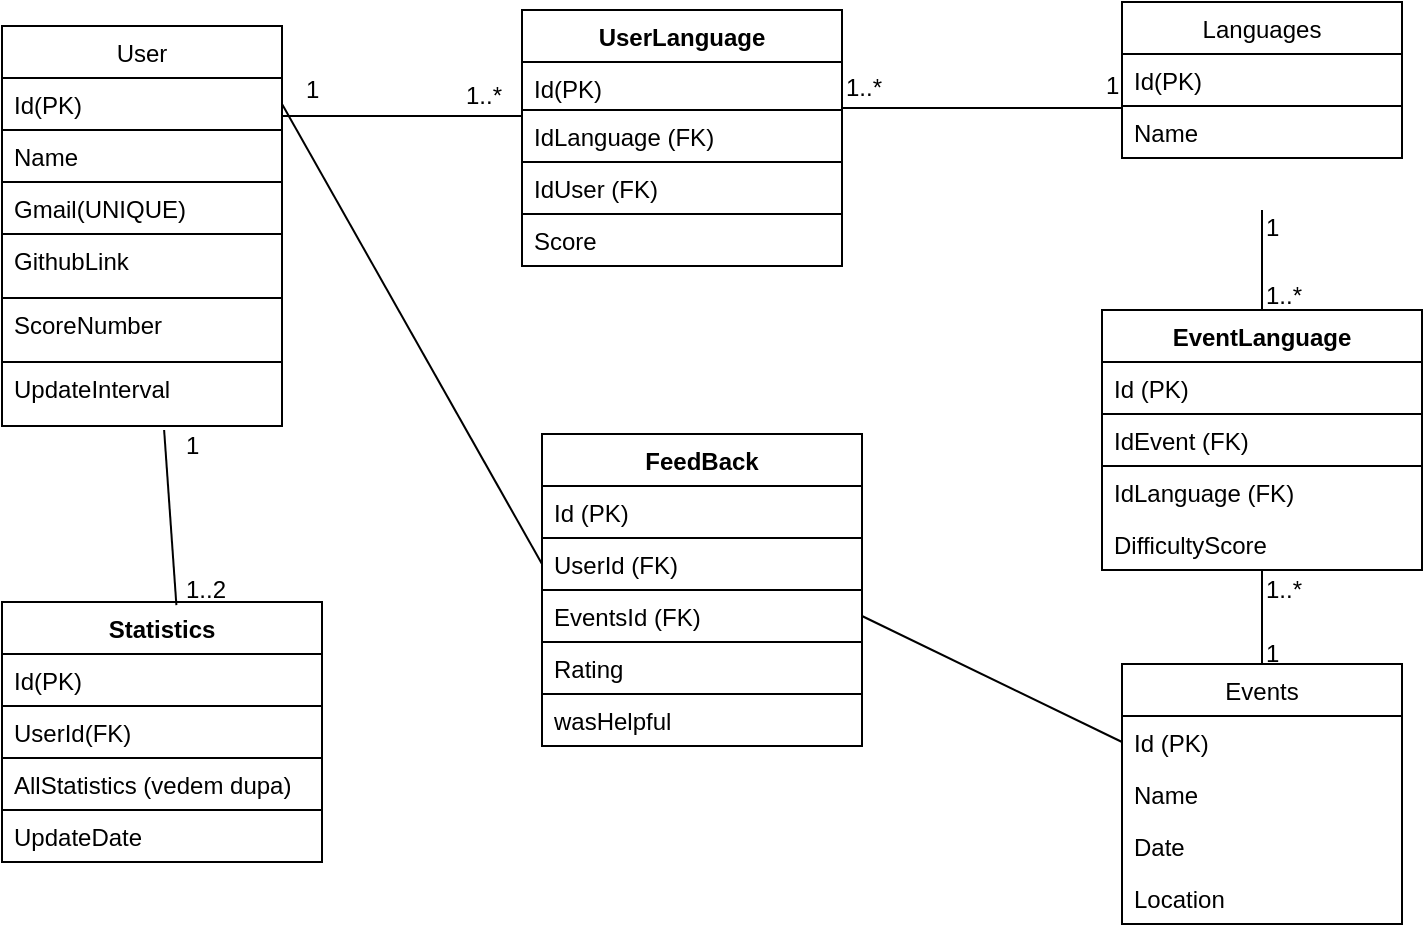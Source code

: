 <mxfile version="10.6.3" type="device"><diagram id="OFsBPtxSie8t1rAwATXr" name="Page-1"><mxGraphModel dx="1354" dy="797" grid="1" gridSize="10" guides="1" tooltips="1" connect="1" arrows="1" fold="1" page="1" pageScale="1" pageWidth="850" pageHeight="1100" math="0" shadow="0"><root><mxCell id="0"/><mxCell id="1" parent="0"/><mxCell id="tb5GHiX06r5hP50zuIlM-1" value="User" style="swimlane;fontStyle=0;childLayout=stackLayout;horizontal=1;startSize=26;fillColor=none;horizontalStack=0;resizeParent=1;resizeParentMax=0;resizeLast=0;collapsible=1;marginBottom=0;labelBorderColor=none;" parent="1" vertex="1"><mxGeometry x="40" y="75" width="140" height="200" as="geometry"><mxRectangle x="150" y="85" width="80" height="26" as="alternateBounds"/></mxGeometry></mxCell><mxCell id="tb5GHiX06r5hP50zuIlM-2" value="Id(PK)" style="text;strokeColor=#000000;fillColor=none;align=left;verticalAlign=top;spacingLeft=4;spacingRight=4;overflow=hidden;rotatable=0;points=[[0,0.5],[1,0.5]];portConstraint=eastwest;labelBorderColor=none;labelBackgroundColor=none;" parent="tb5GHiX06r5hP50zuIlM-1" vertex="1"><mxGeometry y="26" width="140" height="26" as="geometry"/></mxCell><mxCell id="tb5GHiX06r5hP50zuIlM-9" value="Name" style="text;strokeColor=#000000;fillColor=none;align=left;verticalAlign=top;spacingLeft=4;spacingRight=4;overflow=hidden;rotatable=0;points=[[0,0.5],[1,0.5]];portConstraint=eastwest;" parent="tb5GHiX06r5hP50zuIlM-1" vertex="1"><mxGeometry y="52" width="140" height="26" as="geometry"/></mxCell><mxCell id="tb5GHiX06r5hP50zuIlM-3" value="Gmail(UNIQUE)" style="text;strokeColor=#000000;fillColor=none;align=left;verticalAlign=top;spacingLeft=4;spacingRight=4;overflow=hidden;rotatable=0;points=[[0,0.5],[1,0.5]];portConstraint=eastwest;" parent="tb5GHiX06r5hP50zuIlM-1" vertex="1"><mxGeometry y="78" width="140" height="26" as="geometry"/></mxCell><mxCell id="3X-4LfFdxe0jUBFeHBvc-1" value="GithubLink" style="text;strokeColor=#000000;fillColor=none;align=left;verticalAlign=top;spacingLeft=4;spacingRight=4;overflow=hidden;rotatable=0;points=[[0,0.5],[1,0.5]];portConstraint=eastwest;" vertex="1" parent="tb5GHiX06r5hP50zuIlM-1"><mxGeometry y="104" width="140" height="32" as="geometry"/></mxCell><mxCell id="3X-4LfFdxe0jUBFeHBvc-3" value="ScoreNumber" style="text;strokeColor=#000000;fillColor=none;align=left;verticalAlign=top;spacingLeft=4;spacingRight=4;overflow=hidden;rotatable=0;points=[[0,0.5],[1,0.5]];portConstraint=eastwest;" vertex="1" parent="tb5GHiX06r5hP50zuIlM-1"><mxGeometry y="136" width="140" height="32" as="geometry"/></mxCell><mxCell id="tb5GHiX06r5hP50zuIlM-4" value="UpdateInterval" style="text;strokeColor=#000000;fillColor=none;align=left;verticalAlign=top;spacingLeft=4;spacingRight=4;overflow=hidden;rotatable=0;points=[[0,0.5],[1,0.5]];portConstraint=eastwest;" parent="tb5GHiX06r5hP50zuIlM-1" vertex="1"><mxGeometry y="168" width="140" height="32" as="geometry"/></mxCell><mxCell id="tb5GHiX06r5hP50zuIlM-5" value="Languages" style="swimlane;fontStyle=0;childLayout=stackLayout;horizontal=1;startSize=26;fillColor=none;horizontalStack=0;resizeParent=1;resizeParentMax=0;resizeLast=0;collapsible=1;marginBottom=0;" parent="1" vertex="1"><mxGeometry x="600" y="63" width="140" height="78" as="geometry"/></mxCell><mxCell id="tb5GHiX06r5hP50zuIlM-6" value="Id(PK)" style="text;strokeColor=#000000;fillColor=none;align=left;verticalAlign=top;spacingLeft=4;spacingRight=4;overflow=hidden;rotatable=0;points=[[0,0.5],[1,0.5]];portConstraint=eastwest;" parent="tb5GHiX06r5hP50zuIlM-5" vertex="1"><mxGeometry y="26" width="140" height="26" as="geometry"/></mxCell><mxCell id="tb5GHiX06r5hP50zuIlM-7" value="Name" style="text;strokeColor=#000000;fillColor=none;align=left;verticalAlign=top;spacingLeft=4;spacingRight=4;overflow=hidden;rotatable=0;points=[[0,0.5],[1,0.5]];portConstraint=eastwest;" parent="tb5GHiX06r5hP50zuIlM-5" vertex="1"><mxGeometry y="52" width="140" height="26" as="geometry"/></mxCell><mxCell id="tb5GHiX06r5hP50zuIlM-11" value="UserLanguage" style="swimlane;fontStyle=1;align=center;verticalAlign=top;childLayout=stackLayout;horizontal=1;startSize=26;horizontalStack=0;resizeParent=1;resizeParentMax=0;resizeLast=0;collapsible=1;marginBottom=0;labelBackgroundColor=none;strokeColor=#000000;html=0;" parent="1" vertex="1"><mxGeometry x="300" y="67" width="160" height="128" as="geometry"/></mxCell><mxCell id="tb5GHiX06r5hP50zuIlM-15" value="Id(PK)" style="text;strokeColor=#000000;fillColor=none;align=left;verticalAlign=top;spacingLeft=4;spacingRight=4;overflow=hidden;rotatable=0;points=[[0,0.5],[1,0.5]];portConstraint=eastwest;" parent="tb5GHiX06r5hP50zuIlM-11" vertex="1"><mxGeometry y="26" width="160" height="24" as="geometry"/></mxCell><mxCell id="tb5GHiX06r5hP50zuIlM-81" value="IdLanguage (FK)" style="text;strokeColor=#000000;fillColor=none;align=left;verticalAlign=top;spacingLeft=4;spacingRight=4;overflow=hidden;rotatable=0;points=[[0,0.5],[1,0.5]];portConstraint=eastwest;" parent="tb5GHiX06r5hP50zuIlM-11" vertex="1"><mxGeometry y="50" width="160" height="26" as="geometry"/></mxCell><mxCell id="tb5GHiX06r5hP50zuIlM-12" value="IdUser (FK)" style="text;strokeColor=#000000;fillColor=none;align=left;verticalAlign=top;spacingLeft=4;spacingRight=4;overflow=hidden;rotatable=0;points=[[0,0.5],[1,0.5]];portConstraint=eastwest;" parent="tb5GHiX06r5hP50zuIlM-11" vertex="1"><mxGeometry y="76" width="160" height="26" as="geometry"/></mxCell><mxCell id="tb5GHiX06r5hP50zuIlM-14" value="Score&#10;" style="text;strokeColor=#000000;fillColor=none;align=left;verticalAlign=top;spacingLeft=4;spacingRight=4;overflow=hidden;rotatable=0;points=[[0,0.5],[1,0.5]];portConstraint=eastwest;" parent="tb5GHiX06r5hP50zuIlM-11" vertex="1"><mxGeometry y="102" width="160" height="26" as="geometry"/></mxCell><mxCell id="tb5GHiX06r5hP50zuIlM-16" value="" style="line;strokeWidth=1;fillColor=none;align=left;verticalAlign=middle;spacingTop=-1;spacingLeft=3;spacingRight=3;rotatable=0;labelPosition=right;points=[];portConstraint=eastwest;labelBackgroundColor=none;html=0;" parent="1" vertex="1"><mxGeometry x="180" y="116" width="120" height="8" as="geometry"/></mxCell><mxCell id="tb5GHiX06r5hP50zuIlM-17" value="1" style="text;html=1;resizable=0;points=[];autosize=1;align=left;verticalAlign=top;spacingTop=-4;" parent="1" vertex="1"><mxGeometry x="190" y="97" width="20" height="20" as="geometry"/></mxCell><mxCell id="tb5GHiX06r5hP50zuIlM-18" value="1..*" style="text;html=1;resizable=0;points=[];autosize=1;align=left;verticalAlign=top;spacingTop=-4;" parent="1" vertex="1"><mxGeometry x="270" y="100" width="30" height="20" as="geometry"/></mxCell><mxCell id="tb5GHiX06r5hP50zuIlM-22" value="" style="line;strokeWidth=1;fillColor=none;align=left;verticalAlign=middle;spacingTop=-1;spacingLeft=3;spacingRight=3;rotatable=0;labelPosition=right;points=[];portConstraint=eastwest;labelBackgroundColor=none;html=0;" parent="1" vertex="1"><mxGeometry x="460" y="112" width="140" height="8" as="geometry"/></mxCell><mxCell id="tb5GHiX06r5hP50zuIlM-23" value="1..*" style="text;html=1;resizable=0;points=[];autosize=1;align=left;verticalAlign=top;spacingTop=-4;" parent="1" vertex="1"><mxGeometry x="460" y="96" width="30" height="20" as="geometry"/></mxCell><mxCell id="tb5GHiX06r5hP50zuIlM-24" value="&amp;nbsp; &amp;nbsp;1" style="text;html=1;resizable=0;points=[];autosize=1;align=left;verticalAlign=top;spacingTop=-4;" parent="1" vertex="1"><mxGeometry x="580" y="95" width="30" height="20" as="geometry"/></mxCell><mxCell id="tb5GHiX06r5hP50zuIlM-25" value="Statistics" style="swimlane;fontStyle=1;align=center;verticalAlign=top;childLayout=stackLayout;horizontal=1;startSize=26;horizontalStack=0;resizeParent=1;resizeParentMax=0;resizeLast=0;collapsible=1;marginBottom=0;labelBackgroundColor=none;strokeColor=#000000;html=0;" parent="1" vertex="1"><mxGeometry x="40" y="363" width="160" height="130" as="geometry"/></mxCell><mxCell id="tb5GHiX06r5hP50zuIlM-26" value="Id(PK)" style="text;strokeColor=#000000;fillColor=none;align=left;verticalAlign=top;spacingLeft=4;spacingRight=4;overflow=hidden;rotatable=0;points=[[0,0.5],[1,0.5]];portConstraint=eastwest;" parent="tb5GHiX06r5hP50zuIlM-25" vertex="1"><mxGeometry y="26" width="160" height="26" as="geometry"/></mxCell><mxCell id="tb5GHiX06r5hP50zuIlM-29" value="UserId(FK)" style="text;strokeColor=#000000;fillColor=none;align=left;verticalAlign=top;spacingLeft=4;spacingRight=4;overflow=hidden;rotatable=0;points=[[0,0.5],[1,0.5]];portConstraint=eastwest;" parent="tb5GHiX06r5hP50zuIlM-25" vertex="1"><mxGeometry y="52" width="160" height="26" as="geometry"/></mxCell><mxCell id="3X-4LfFdxe0jUBFeHBvc-5" value="AllStatistics (vedem dupa)" style="text;strokeColor=#000000;fillColor=none;align=left;verticalAlign=top;spacingLeft=4;spacingRight=4;overflow=hidden;rotatable=0;points=[[0,0.5],[1,0.5]];portConstraint=eastwest;" vertex="1" parent="tb5GHiX06r5hP50zuIlM-25"><mxGeometry y="78" width="160" height="26" as="geometry"/></mxCell><mxCell id="tb5GHiX06r5hP50zuIlM-30" value="UpdateDate" style="text;strokeColor=#000000;fillColor=none;align=left;verticalAlign=top;spacingLeft=4;spacingRight=4;overflow=hidden;rotatable=0;points=[[0,0.5],[1,0.5]];portConstraint=eastwest;" parent="tb5GHiX06r5hP50zuIlM-25" vertex="1"><mxGeometry y="104" width="160" height="26" as="geometry"/></mxCell><mxCell id="tb5GHiX06r5hP50zuIlM-44" value="1..2" style="text;html=1;resizable=0;points=[];autosize=1;align=left;verticalAlign=top;spacingTop=-4;" parent="1" vertex="1"><mxGeometry x="130" y="346.5" width="40" height="20" as="geometry"/></mxCell><mxCell id="tb5GHiX06r5hP50zuIlM-53" value="Events" style="swimlane;fontStyle=0;childLayout=stackLayout;horizontal=1;startSize=26;fillColor=none;horizontalStack=0;resizeParent=1;resizeParentMax=0;resizeLast=0;collapsible=1;marginBottom=0;labelBackgroundColor=none;strokeColor=#000000;html=0;" parent="1" vertex="1"><mxGeometry x="600" y="394" width="140" height="130" as="geometry"/></mxCell><mxCell id="tb5GHiX06r5hP50zuIlM-54" value="Id (PK)" style="text;strokeColor=none;fillColor=none;align=left;verticalAlign=top;spacingLeft=4;spacingRight=4;overflow=hidden;rotatable=0;points=[[0,0.5],[1,0.5]];portConstraint=eastwest;" parent="tb5GHiX06r5hP50zuIlM-53" vertex="1"><mxGeometry y="26" width="140" height="26" as="geometry"/></mxCell><mxCell id="tb5GHiX06r5hP50zuIlM-55" value="Name" style="text;strokeColor=none;fillColor=none;align=left;verticalAlign=top;spacingLeft=4;spacingRight=4;overflow=hidden;rotatable=0;points=[[0,0.5],[1,0.5]];portConstraint=eastwest;" parent="tb5GHiX06r5hP50zuIlM-53" vertex="1"><mxGeometry y="52" width="140" height="26" as="geometry"/></mxCell><mxCell id="tb5GHiX06r5hP50zuIlM-56" value="Date" style="text;strokeColor=none;fillColor=none;align=left;verticalAlign=top;spacingLeft=4;spacingRight=4;overflow=hidden;rotatable=0;points=[[0,0.5],[1,0.5]];portConstraint=eastwest;" parent="tb5GHiX06r5hP50zuIlM-53" vertex="1"><mxGeometry y="78" width="140" height="26" as="geometry"/></mxCell><mxCell id="tb5GHiX06r5hP50zuIlM-59" value="Location" style="text;strokeColor=none;fillColor=none;align=left;verticalAlign=top;spacingLeft=4;spacingRight=4;overflow=hidden;rotatable=0;points=[[0,0.5],[1,0.5]];portConstraint=eastwest;" parent="tb5GHiX06r5hP50zuIlM-53" vertex="1"><mxGeometry y="104" width="140" height="26" as="geometry"/></mxCell><mxCell id="tb5GHiX06r5hP50zuIlM-60" value="EventLanguage" style="swimlane;fontStyle=1;align=center;verticalAlign=top;childLayout=stackLayout;horizontal=1;startSize=26;horizontalStack=0;resizeParent=1;resizeParentMax=0;resizeLast=0;collapsible=1;marginBottom=0;labelBackgroundColor=none;strokeColor=#000000;html=0;" parent="1" vertex="1"><mxGeometry x="590" y="217" width="160" height="130" as="geometry"/></mxCell><mxCell id="tb5GHiX06r5hP50zuIlM-61" value="Id (PK)" style="text;strokeColor=#000000;fillColor=none;align=left;verticalAlign=top;spacingLeft=4;spacingRight=4;overflow=hidden;rotatable=0;points=[[0,0.5],[1,0.5]];portConstraint=eastwest;" parent="tb5GHiX06r5hP50zuIlM-60" vertex="1"><mxGeometry y="26" width="160" height="26" as="geometry"/></mxCell><mxCell id="tb5GHiX06r5hP50zuIlM-64" value="IdEvent (FK)" style="text;strokeColor=#000000;fillColor=none;align=left;verticalAlign=top;spacingLeft=4;spacingRight=4;overflow=hidden;rotatable=0;points=[[0,0.5],[1,0.5]];portConstraint=eastwest;" parent="tb5GHiX06r5hP50zuIlM-60" vertex="1"><mxGeometry y="52" width="160" height="26" as="geometry"/></mxCell><mxCell id="3X-4LfFdxe0jUBFeHBvc-6" value="IdLanguage (FK)" style="text;strokeColor=none;fillColor=none;align=left;verticalAlign=top;spacingLeft=4;spacingRight=4;overflow=hidden;rotatable=0;points=[[0,0.5],[1,0.5]];portConstraint=eastwest;" vertex="1" parent="tb5GHiX06r5hP50zuIlM-60"><mxGeometry y="78" width="160" height="26" as="geometry"/></mxCell><mxCell id="tb5GHiX06r5hP50zuIlM-63" value="DifficultyScore" style="text;strokeColor=none;fillColor=none;align=left;verticalAlign=top;spacingLeft=4;spacingRight=4;overflow=hidden;rotatable=0;points=[[0,0.5],[1,0.5]];portConstraint=eastwest;" parent="tb5GHiX06r5hP50zuIlM-60" vertex="1"><mxGeometry y="104" width="160" height="26" as="geometry"/></mxCell><mxCell id="tb5GHiX06r5hP50zuIlM-67" value="" style="endArrow=none;html=1;strokeColor=#000000;exitX=0.5;exitY=0;exitDx=0;exitDy=0;" parent="1" source="tb5GHiX06r5hP50zuIlM-53" target="tb5GHiX06r5hP50zuIlM-63" edge="1"><mxGeometry width="50" height="50" relative="1" as="geometry"><mxPoint x="660" y="372" as="sourcePoint"/><mxPoint x="710" y="322" as="targetPoint"/></mxGeometry></mxCell><mxCell id="tb5GHiX06r5hP50zuIlM-68" value="1" style="text;html=1;resizable=0;points=[];autosize=1;align=left;verticalAlign=top;spacingTop=-4;" parent="1" vertex="1"><mxGeometry x="670" y="379" width="20" height="20" as="geometry"/></mxCell><mxCell id="tb5GHiX06r5hP50zuIlM-69" value="1..*" style="text;html=1;resizable=0;points=[];autosize=1;align=left;verticalAlign=top;spacingTop=-4;" parent="1" vertex="1"><mxGeometry x="670" y="347" width="30" height="20" as="geometry"/></mxCell><mxCell id="tb5GHiX06r5hP50zuIlM-70" value="" style="endArrow=none;html=1;strokeColor=#000000;" parent="1" source="tb5GHiX06r5hP50zuIlM-60" edge="1"><mxGeometry width="50" height="50" relative="1" as="geometry"><mxPoint x="672" y="216" as="sourcePoint"/><mxPoint x="670" y="167" as="targetPoint"/></mxGeometry></mxCell><mxCell id="tb5GHiX06r5hP50zuIlM-72" value="1..*" style="text;html=1;resizable=0;points=[];autosize=1;align=left;verticalAlign=top;spacingTop=-4;" parent="1" vertex="1"><mxGeometry x="670" y="200" width="30" height="20" as="geometry"/></mxCell><mxCell id="tb5GHiX06r5hP50zuIlM-73" value="1" style="text;html=1;resizable=0;points=[];autosize=1;align=left;verticalAlign=top;spacingTop=-4;" parent="1" vertex="1"><mxGeometry x="670" y="166" width="20" height="20" as="geometry"/></mxCell><mxCell id="tb5GHiX06r5hP50zuIlM-74" value="FeedBack" style="swimlane;fontStyle=1;align=center;verticalAlign=top;childLayout=stackLayout;horizontal=1;startSize=26;horizontalStack=0;resizeParent=1;resizeParentMax=0;resizeLast=0;collapsible=1;marginBottom=0;labelBackgroundColor=none;strokeColor=#000000;html=0;" parent="1" vertex="1"><mxGeometry x="310" y="279" width="160" height="156" as="geometry"/></mxCell><mxCell id="tb5GHiX06r5hP50zuIlM-75" value="Id (PK)" style="text;strokeColor=#000000;fillColor=none;align=left;verticalAlign=top;spacingLeft=4;spacingRight=4;overflow=hidden;rotatable=0;points=[[0,0.5],[1,0.5]];portConstraint=eastwest;" parent="tb5GHiX06r5hP50zuIlM-74" vertex="1"><mxGeometry y="26" width="160" height="26" as="geometry"/></mxCell><mxCell id="tb5GHiX06r5hP50zuIlM-78" value="UserId (FK)" style="text;strokeColor=#000000;fillColor=none;align=left;verticalAlign=top;spacingLeft=4;spacingRight=4;overflow=hidden;rotatable=0;points=[[0,0.5],[1,0.5]];portConstraint=eastwest;" parent="tb5GHiX06r5hP50zuIlM-74" vertex="1"><mxGeometry y="52" width="160" height="26" as="geometry"/></mxCell><mxCell id="tb5GHiX06r5hP50zuIlM-80" value="EventsId (FK)" style="text;strokeColor=#000000;fillColor=none;align=left;verticalAlign=top;spacingLeft=4;spacingRight=4;overflow=hidden;rotatable=0;points=[[0,0.5],[1,0.5]];portConstraint=eastwest;" parent="tb5GHiX06r5hP50zuIlM-74" vertex="1"><mxGeometry y="78" width="160" height="26" as="geometry"/></mxCell><mxCell id="tb5GHiX06r5hP50zuIlM-79" value="Rating" style="text;strokeColor=#000000;fillColor=none;align=left;verticalAlign=top;spacingLeft=4;spacingRight=4;overflow=hidden;rotatable=0;points=[[0,0.5],[1,0.5]];portConstraint=eastwest;" parent="tb5GHiX06r5hP50zuIlM-74" vertex="1"><mxGeometry y="104" width="160" height="26" as="geometry"/></mxCell><mxCell id="tb5GHiX06r5hP50zuIlM-77" value="wasHelpful" style="text;strokeColor=#000000;fillColor=none;align=left;verticalAlign=top;spacingLeft=4;spacingRight=4;overflow=hidden;rotatable=0;points=[[0,0.5],[1,0.5]];portConstraint=eastwest;" parent="tb5GHiX06r5hP50zuIlM-74" vertex="1"><mxGeometry y="130" width="160" height="26" as="geometry"/></mxCell><mxCell id="tb5GHiX06r5hP50zuIlM-43" value="1" style="text;html=1;resizable=0;points=[];autosize=1;align=left;verticalAlign=top;spacingTop=-4;" parent="1" vertex="1"><mxGeometry x="130" y="275" width="20" height="20" as="geometry"/></mxCell><mxCell id="3X-4LfFdxe0jUBFeHBvc-2" value="" style="endArrow=none;html=1;strokeColor=#000000;exitX=0.545;exitY=0.012;exitDx=0;exitDy=0;exitPerimeter=0;rounded=0;entryX=0.579;entryY=1.063;entryDx=0;entryDy=0;entryPerimeter=0;" edge="1" parent="1" source="tb5GHiX06r5hP50zuIlM-25" target="tb5GHiX06r5hP50zuIlM-4"><mxGeometry width="50" height="50" relative="1" as="geometry"><mxPoint x="127" y="364.5" as="sourcePoint"/><mxPoint x="126" y="322.5" as="targetPoint"/></mxGeometry></mxCell><mxCell id="3X-4LfFdxe0jUBFeHBvc-8" value="" style="endArrow=none;html=1;strokeColor=#000000;exitX=0;exitY=0.5;exitDx=0;exitDy=0;rounded=0;entryX=1;entryY=0.5;entryDx=0;entryDy=0;" edge="1" parent="1" source="tb5GHiX06r5hP50zuIlM-78" target="tb5GHiX06r5hP50zuIlM-2"><mxGeometry width="50" height="50" relative="1" as="geometry"><mxPoint x="137" y="375" as="sourcePoint"/><mxPoint x="131" y="287" as="targetPoint"/></mxGeometry></mxCell><mxCell id="3X-4LfFdxe0jUBFeHBvc-9" value="" style="endArrow=none;html=1;strokeColor=#000000;exitX=1;exitY=0.5;exitDx=0;exitDy=0;rounded=0;entryX=0;entryY=0.5;entryDx=0;entryDy=0;" edge="1" parent="1" source="tb5GHiX06r5hP50zuIlM-80" target="tb5GHiX06r5hP50zuIlM-54"><mxGeometry width="50" height="50" relative="1" as="geometry"><mxPoint x="320" y="354" as="sourcePoint"/><mxPoint x="190" y="124" as="targetPoint"/></mxGeometry></mxCell></root></mxGraphModel></diagram></mxfile>